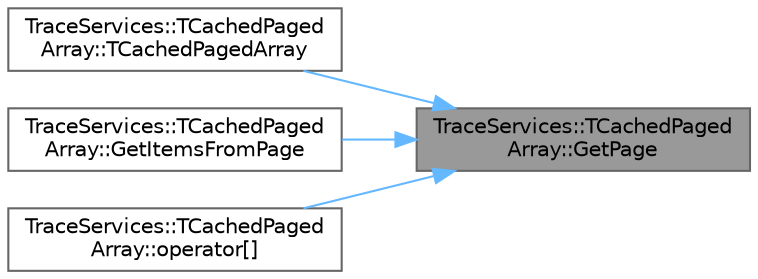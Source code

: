 digraph "TraceServices::TCachedPagedArray::GetPage"
{
 // INTERACTIVE_SVG=YES
 // LATEX_PDF_SIZE
  bgcolor="transparent";
  edge [fontname=Helvetica,fontsize=10,labelfontname=Helvetica,labelfontsize=10];
  node [fontname=Helvetica,fontsize=10,shape=box,height=0.2,width=0.4];
  rankdir="RL";
  Node1 [id="Node000001",label="TraceServices::TCachedPaged\lArray::GetPage",height=0.2,width=0.4,color="gray40", fillcolor="grey60", style="filled", fontcolor="black",tooltip=" "];
  Node1 -> Node2 [id="edge1_Node000001_Node000002",dir="back",color="steelblue1",style="solid",tooltip=" "];
  Node2 [id="Node000002",label="TraceServices::TCachedPaged\lArray::TCachedPagedArray",height=0.2,width=0.4,color="grey40", fillcolor="white", style="filled",URL="$d6/d09/classTraceServices_1_1TCachedPagedArray.html#aa4126f116b6ae979b1c7a2b8be2a1bcb",tooltip=" "];
  Node1 -> Node3 [id="edge2_Node000001_Node000003",dir="back",color="steelblue1",style="solid",tooltip=" "];
  Node3 [id="Node000003",label="TraceServices::TCachedPaged\lArray::GetItemsFromPage",height=0.2,width=0.4,color="grey40", fillcolor="white", style="filled",URL="$d6/d09/classTraceServices_1_1TCachedPagedArray.html#a3f45d9225f185a9bf123087d53f1b737",tooltip=" "];
  Node1 -> Node4 [id="edge3_Node000001_Node000004",dir="back",color="steelblue1",style="solid",tooltip=" "];
  Node4 [id="Node000004",label="TraceServices::TCachedPaged\lArray::operator[]",height=0.2,width=0.4,color="grey40", fillcolor="white", style="filled",URL="$d6/d09/classTraceServices_1_1TCachedPagedArray.html#aa22bf6cb5eab25e96f772a21122b3fb5",tooltip=" "];
}
